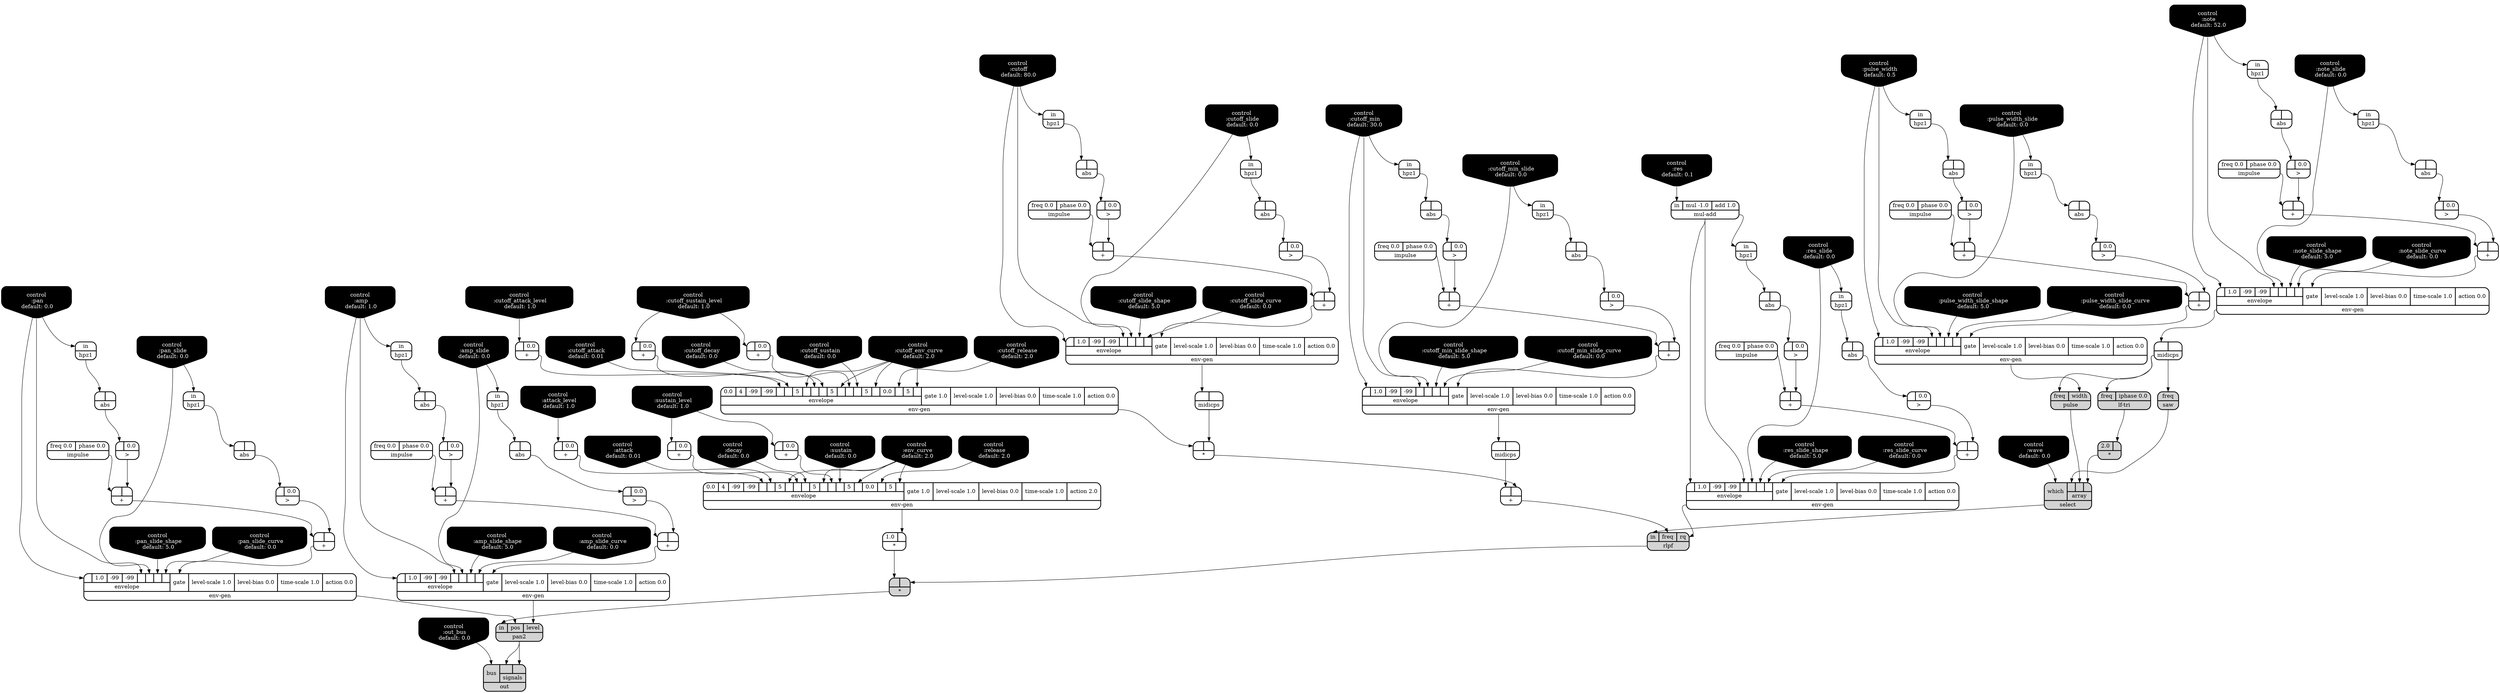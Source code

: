 digraph synthdef {
68 [label = "{{ <a> 2.0|<b> } |<__UG_NAME__>* }" style="filled, bold, rounded"  shape=record rankdir=LR];
73 [label = "{{ <a> 1.0|<b> } |<__UG_NAME__>* }" style="bold, rounded" shape=record rankdir=LR];
101 [label = "{{ <a> |<b> } |<__UG_NAME__>* }" style="bold, rounded" shape=record rankdir=LR];
115 [label = "{{ <a> |<b> } |<__UG_NAME__>* }" style="filled, bold, rounded"  shape=record rankdir=LR];
48 [label = "{{ <a> |<b> } |<__UG_NAME__>+ }" style="bold, rounded" shape=record rankdir=LR];
52 [label = "{{ <a> |<b> } |<__UG_NAME__>+ }" style="bold, rounded" shape=record rankdir=LR];
62 [label = "{{ <a> |<b> } |<__UG_NAME__>+ }" style="bold, rounded" shape=record rankdir=LR];
64 [label = "{{ <a> |<b> } |<__UG_NAME__>+ }" style="bold, rounded" shape=record rankdir=LR];
69 [label = "{{ <a> |<b> 0.0} |<__UG_NAME__>+ }" style="bold, rounded" shape=record rankdir=LR];
70 [label = "{{ <a> |<b> 0.0} |<__UG_NAME__>+ }" style="bold, rounded" shape=record rankdir=LR];
71 [label = "{{ <a> |<b> 0.0} |<__UG_NAME__>+ }" style="bold, rounded" shape=record rankdir=LR];
79 [label = "{{ <a> |<b> } |<__UG_NAME__>+ }" style="bold, rounded" shape=record rankdir=LR];
83 [label = "{{ <a> |<b> } |<__UG_NAME__>+ }" style="bold, rounded" shape=record rankdir=LR];
89 [label = "{{ <a> |<b> 0.0} |<__UG_NAME__>+ }" style="bold, rounded" shape=record rankdir=LR];
90 [label = "{{ <a> |<b> 0.0} |<__UG_NAME__>+ }" style="bold, rounded" shape=record rankdir=LR];
91 [label = "{{ <a> |<b> 0.0} |<__UG_NAME__>+ }" style="bold, rounded" shape=record rankdir=LR];
94 [label = "{{ <a> |<b> } |<__UG_NAME__>+ }" style="bold, rounded" shape=record rankdir=LR];
98 [label = "{{ <a> |<b> } |<__UG_NAME__>+ }" style="bold, rounded" shape=record rankdir=LR];
102 [label = "{{ <a> |<b> } |<__UG_NAME__>+ }" style="bold, rounded" shape=record rankdir=LR];
108 [label = "{{ <a> |<b> } |<__UG_NAME__>+ }" style="bold, rounded" shape=record rankdir=LR];
112 [label = "{{ <a> |<b> } |<__UG_NAME__>+ }" style="bold, rounded" shape=record rankdir=LR];
125 [label = "{{ <a> |<b> } |<__UG_NAME__>+ }" style="bold, rounded" shape=record rankdir=LR];
127 [label = "{{ <a> |<b> } |<__UG_NAME__>+ }" style="bold, rounded" shape=record rankdir=LR];
130 [label = "{{ <a> |<b> } |<__UG_NAME__>+ }" style="bold, rounded" shape=record rankdir=LR];
134 [label = "{{ <a> |<b> } |<__UG_NAME__>+ }" style="bold, rounded" shape=record rankdir=LR];
47 [label = "{{ <a> |<b> 0.0} |<__UG_NAME__>\> }" style="bold, rounded" shape=record rankdir=LR];
51 [label = "{{ <a> |<b> 0.0} |<__UG_NAME__>\> }" style="bold, rounded" shape=record rankdir=LR];
57 [label = "{{ <a> |<b> 0.0} |<__UG_NAME__>\> }" style="bold, rounded" shape=record rankdir=LR];
61 [label = "{{ <a> |<b> 0.0} |<__UG_NAME__>\> }" style="bold, rounded" shape=record rankdir=LR];
63 [label = "{{ <a> |<b> 0.0} |<__UG_NAME__>\> }" style="bold, rounded" shape=record rankdir=LR];
78 [label = "{{ <a> |<b> 0.0} |<__UG_NAME__>\> }" style="bold, rounded" shape=record rankdir=LR];
82 [label = "{{ <a> |<b> 0.0} |<__UG_NAME__>\> }" style="bold, rounded" shape=record rankdir=LR];
97 [label = "{{ <a> |<b> 0.0} |<__UG_NAME__>\> }" style="bold, rounded" shape=record rankdir=LR];
107 [label = "{{ <a> |<b> 0.0} |<__UG_NAME__>\> }" style="bold, rounded" shape=record rankdir=LR];
111 [label = "{{ <a> |<b> 0.0} |<__UG_NAME__>\> }" style="bold, rounded" shape=record rankdir=LR];
123 [label = "{{ <a> |<b> 0.0} |<__UG_NAME__>\> }" style="bold, rounded" shape=record rankdir=LR];
124 [label = "{{ <a> |<b> 0.0} |<__UG_NAME__>\> }" style="bold, rounded" shape=record rankdir=LR];
126 [label = "{{ <a> |<b> 0.0} |<__UG_NAME__>\> }" style="bold, rounded" shape=record rankdir=LR];
133 [label = "{{ <a> |<b> 0.0} |<__UG_NAME__>\> }" style="bold, rounded" shape=record rankdir=LR];
46 [label = "{{ <a> |<b> } |<__UG_NAME__>abs }" style="bold, rounded" shape=record rankdir=LR];
50 [label = "{{ <a> |<b> } |<__UG_NAME__>abs }" style="bold, rounded" shape=record rankdir=LR];
54 [label = "{{ <a> |<b> } |<__UG_NAME__>abs }" style="bold, rounded" shape=record rankdir=LR];
56 [label = "{{ <a> |<b> } |<__UG_NAME__>abs }" style="bold, rounded" shape=record rankdir=LR];
60 [label = "{{ <a> |<b> } |<__UG_NAME__>abs }" style="bold, rounded" shape=record rankdir=LR];
77 [label = "{{ <a> |<b> } |<__UG_NAME__>abs }" style="bold, rounded" shape=record rankdir=LR];
81 [label = "{{ <a> |<b> } |<__UG_NAME__>abs }" style="bold, rounded" shape=record rankdir=LR];
96 [label = "{{ <a> |<b> } |<__UG_NAME__>abs }" style="bold, rounded" shape=record rankdir=LR];
106 [label = "{{ <a> |<b> } |<__UG_NAME__>abs }" style="bold, rounded" shape=record rankdir=LR];
110 [label = "{{ <a> |<b> } |<__UG_NAME__>abs }" style="bold, rounded" shape=record rankdir=LR];
117 [label = "{{ <a> |<b> } |<__UG_NAME__>abs }" style="bold, rounded" shape=record rankdir=LR];
120 [label = "{{ <a> |<b> } |<__UG_NAME__>abs }" style="bold, rounded" shape=record rankdir=LR];
122 [label = "{{ <a> |<b> } |<__UG_NAME__>abs }" style="bold, rounded" shape=record rankdir=LR];
132 [label = "{{ <a> |<b> } |<__UG_NAME__>abs }" style="bold, rounded" shape=record rankdir=LR];
0 [label = "control
 :note
 default: 52.0" shape=invhouse style="rounded, filled, bold" fillcolor=black fontcolor=white ]; 
1 [label = "control
 :note_slide
 default: 0.0" shape=invhouse style="rounded, filled, bold" fillcolor=black fontcolor=white ]; 
2 [label = "control
 :note_slide_shape
 default: 5.0" shape=invhouse style="rounded, filled, bold" fillcolor=black fontcolor=white ]; 
3 [label = "control
 :note_slide_curve
 default: 0.0" shape=invhouse style="rounded, filled, bold" fillcolor=black fontcolor=white ]; 
4 [label = "control
 :amp
 default: 1.0" shape=invhouse style="rounded, filled, bold" fillcolor=black fontcolor=white ]; 
5 [label = "control
 :amp_slide
 default: 0.0" shape=invhouse style="rounded, filled, bold" fillcolor=black fontcolor=white ]; 
6 [label = "control
 :amp_slide_shape
 default: 5.0" shape=invhouse style="rounded, filled, bold" fillcolor=black fontcolor=white ]; 
7 [label = "control
 :amp_slide_curve
 default: 0.0" shape=invhouse style="rounded, filled, bold" fillcolor=black fontcolor=white ]; 
8 [label = "control
 :pan
 default: 0.0" shape=invhouse style="rounded, filled, bold" fillcolor=black fontcolor=white ]; 
9 [label = "control
 :pan_slide
 default: 0.0" shape=invhouse style="rounded, filled, bold" fillcolor=black fontcolor=white ]; 
10 [label = "control
 :pan_slide_shape
 default: 5.0" shape=invhouse style="rounded, filled, bold" fillcolor=black fontcolor=white ]; 
11 [label = "control
 :pan_slide_curve
 default: 0.0" shape=invhouse style="rounded, filled, bold" fillcolor=black fontcolor=white ]; 
12 [label = "control
 :attack
 default: 0.01" shape=invhouse style="rounded, filled, bold" fillcolor=black fontcolor=white ]; 
13 [label = "control
 :sustain
 default: 0.0" shape=invhouse style="rounded, filled, bold" fillcolor=black fontcolor=white ]; 
14 [label = "control
 :decay
 default: 0.0" shape=invhouse style="rounded, filled, bold" fillcolor=black fontcolor=white ]; 
15 [label = "control
 :release
 default: 2.0" shape=invhouse style="rounded, filled, bold" fillcolor=black fontcolor=white ]; 
16 [label = "control
 :attack_level
 default: 1.0" shape=invhouse style="rounded, filled, bold" fillcolor=black fontcolor=white ]; 
17 [label = "control
 :sustain_level
 default: 1.0" shape=invhouse style="rounded, filled, bold" fillcolor=black fontcolor=white ]; 
18 [label = "control
 :env_curve
 default: 2.0" shape=invhouse style="rounded, filled, bold" fillcolor=black fontcolor=white ]; 
19 [label = "control
 :cutoff
 default: 80.0" shape=invhouse style="rounded, filled, bold" fillcolor=black fontcolor=white ]; 
20 [label = "control
 :cutoff_slide
 default: 0.0" shape=invhouse style="rounded, filled, bold" fillcolor=black fontcolor=white ]; 
21 [label = "control
 :cutoff_slide_shape
 default: 5.0" shape=invhouse style="rounded, filled, bold" fillcolor=black fontcolor=white ]; 
22 [label = "control
 :cutoff_slide_curve
 default: 0.0" shape=invhouse style="rounded, filled, bold" fillcolor=black fontcolor=white ]; 
23 [label = "control
 :cutoff_attack
 default: 0.01" shape=invhouse style="rounded, filled, bold" fillcolor=black fontcolor=white ]; 
24 [label = "control
 :cutoff_sustain
 default: 0.0" shape=invhouse style="rounded, filled, bold" fillcolor=black fontcolor=white ]; 
25 [label = "control
 :cutoff_decay
 default: 0.0" shape=invhouse style="rounded, filled, bold" fillcolor=black fontcolor=white ]; 
26 [label = "control
 :cutoff_release
 default: 2.0" shape=invhouse style="rounded, filled, bold" fillcolor=black fontcolor=white ]; 
27 [label = "control
 :cutoff_min
 default: 30.0" shape=invhouse style="rounded, filled, bold" fillcolor=black fontcolor=white ]; 
28 [label = "control
 :cutoff_min_slide
 default: 0.0" shape=invhouse style="rounded, filled, bold" fillcolor=black fontcolor=white ]; 
29 [label = "control
 :cutoff_min_slide_shape
 default: 5.0" shape=invhouse style="rounded, filled, bold" fillcolor=black fontcolor=white ]; 
30 [label = "control
 :cutoff_min_slide_curve
 default: 0.0" shape=invhouse style="rounded, filled, bold" fillcolor=black fontcolor=white ]; 
31 [label = "control
 :cutoff_attack_level
 default: 1.0" shape=invhouse style="rounded, filled, bold" fillcolor=black fontcolor=white ]; 
32 [label = "control
 :cutoff_sustain_level
 default: 1.0" shape=invhouse style="rounded, filled, bold" fillcolor=black fontcolor=white ]; 
33 [label = "control
 :cutoff_env_curve
 default: 2.0" shape=invhouse style="rounded, filled, bold" fillcolor=black fontcolor=white ]; 
34 [label = "control
 :res
 default: 0.1" shape=invhouse style="rounded, filled, bold" fillcolor=black fontcolor=white ]; 
35 [label = "control
 :res_slide
 default: 0.0" shape=invhouse style="rounded, filled, bold" fillcolor=black fontcolor=white ]; 
36 [label = "control
 :res_slide_shape
 default: 5.0" shape=invhouse style="rounded, filled, bold" fillcolor=black fontcolor=white ]; 
37 [label = "control
 :res_slide_curve
 default: 0.0" shape=invhouse style="rounded, filled, bold" fillcolor=black fontcolor=white ]; 
38 [label = "control
 :wave
 default: 0.0" shape=invhouse style="rounded, filled, bold" fillcolor=black fontcolor=white ]; 
39 [label = "control
 :pulse_width
 default: 0.5" shape=invhouse style="rounded, filled, bold" fillcolor=black fontcolor=white ]; 
40 [label = "control
 :pulse_width_slide
 default: 0.0" shape=invhouse style="rounded, filled, bold" fillcolor=black fontcolor=white ]; 
41 [label = "control
 :pulse_width_slide_shape
 default: 5.0" shape=invhouse style="rounded, filled, bold" fillcolor=black fontcolor=white ]; 
42 [label = "control
 :pulse_width_slide_curve
 default: 0.0" shape=invhouse style="rounded, filled, bold" fillcolor=black fontcolor=white ]; 
43 [label = "control
 :out_bus
 default: 0.0" shape=invhouse style="rounded, filled, bold" fillcolor=black fontcolor=white ]; 
65 [label = "{{ {{<envelope___control___0>|1.0|-99|-99|<envelope___control___4>|<envelope___control___5>|<envelope___control___6>|<envelope___control___7>}|envelope}|<gate> gate|<level____scale> level-scale 1.0|<level____bias> level-bias 0.0|<time____scale> time-scale 1.0|<action> action 0.0} |<__UG_NAME__>env-gen }" style="bold, rounded" shape=record rankdir=LR];
72 [label = "{{ {{0.0|4|-99|-99|<envelope___binary____op____u____gen___4>|<envelope___control___5>|5|<envelope___control___7>|<envelope___binary____op____u____gen___8>|<envelope___control___9>|5|<envelope___control___11>|<envelope___binary____op____u____gen___12>|<envelope___control___13>|5|<envelope___control___15>|0.0|<envelope___control___17>|5|<envelope___control___19>}|envelope}|<gate> gate 1.0|<level____scale> level-scale 1.0|<level____bias> level-bias 0.0|<time____scale> time-scale 1.0|<action> action 2.0} |<__UG_NAME__>env-gen }" style="bold, rounded" shape=record rankdir=LR];
84 [label = "{{ {{<envelope___control___0>|1.0|-99|-99|<envelope___control___4>|<envelope___control___5>|<envelope___control___6>|<envelope___control___7>}|envelope}|<gate> gate|<level____scale> level-scale 1.0|<level____bias> level-bias 0.0|<time____scale> time-scale 1.0|<action> action 0.0} |<__UG_NAME__>env-gen }" style="bold, rounded" shape=record rankdir=LR];
87 [label = "{{ {{<envelope___control___0>|1.0|-99|-99|<envelope___control___4>|<envelope___control___5>|<envelope___control___6>|<envelope___control___7>}|envelope}|<gate> gate|<level____scale> level-scale 1.0|<level____bias> level-bias 0.0|<time____scale> time-scale 1.0|<action> action 0.0} |<__UG_NAME__>env-gen }" style="bold, rounded" shape=record rankdir=LR];
92 [label = "{{ {{0.0|4|-99|-99|<envelope___binary____op____u____gen___4>|<envelope___control___5>|5|<envelope___control___7>|<envelope___binary____op____u____gen___8>|<envelope___control___9>|5|<envelope___control___11>|<envelope___binary____op____u____gen___12>|<envelope___control___13>|5|<envelope___control___15>|0.0|<envelope___control___17>|5|<envelope___control___19>}|envelope}|<gate> gate 1.0|<level____scale> level-scale 1.0|<level____bias> level-bias 0.0|<time____scale> time-scale 1.0|<action> action 0.0} |<__UG_NAME__>env-gen }" style="bold, rounded" shape=record rankdir=LR];
99 [label = "{{ {{<envelope___control___0>|1.0|-99|-99|<envelope___control___4>|<envelope___control___5>|<envelope___control___6>|<envelope___control___7>}|envelope}|<gate> gate|<level____scale> level-scale 1.0|<level____bias> level-bias 0.0|<time____scale> time-scale 1.0|<action> action 0.0} |<__UG_NAME__>env-gen }" style="bold, rounded" shape=record rankdir=LR];
113 [label = "{{ {{<envelope___mul____add___0>|1.0|-99|-99|<envelope___mul____add___4>|<envelope___control___5>|<envelope___control___6>|<envelope___control___7>}|envelope}|<gate> gate|<level____scale> level-scale 1.0|<level____bias> level-bias 0.0|<time____scale> time-scale 1.0|<action> action 0.0} |<__UG_NAME__>env-gen }" style="bold, rounded" shape=record rankdir=LR];
128 [label = "{{ {{<envelope___control___0>|1.0|-99|-99|<envelope___control___4>|<envelope___control___5>|<envelope___control___6>|<envelope___control___7>}|envelope}|<gate> gate|<level____scale> level-scale 1.0|<level____bias> level-bias 0.0|<time____scale> time-scale 1.0|<action> action 0.0} |<__UG_NAME__>env-gen }" style="bold, rounded" shape=record rankdir=LR];
135 [label = "{{ {{<envelope___control___0>|1.0|-99|-99|<envelope___control___4>|<envelope___control___5>|<envelope___control___6>|<envelope___control___7>}|envelope}|<gate> gate|<level____scale> level-scale 1.0|<level____bias> level-bias 0.0|<time____scale> time-scale 1.0|<action> action 0.0} |<__UG_NAME__>env-gen }" style="bold, rounded" shape=record rankdir=LR];
45 [label = "{{ <in> in} |<__UG_NAME__>hpz1 }" style="bold, rounded" shape=record rankdir=LR];
49 [label = "{{ <in> in} |<__UG_NAME__>hpz1 }" style="bold, rounded" shape=record rankdir=LR];
53 [label = "{{ <in> in} |<__UG_NAME__>hpz1 }" style="bold, rounded" shape=record rankdir=LR];
55 [label = "{{ <in> in} |<__UG_NAME__>hpz1 }" style="bold, rounded" shape=record rankdir=LR];
59 [label = "{{ <in> in} |<__UG_NAME__>hpz1 }" style="bold, rounded" shape=record rankdir=LR];
76 [label = "{{ <in> in} |<__UG_NAME__>hpz1 }" style="bold, rounded" shape=record rankdir=LR];
80 [label = "{{ <in> in} |<__UG_NAME__>hpz1 }" style="bold, rounded" shape=record rankdir=LR];
95 [label = "{{ <in> in} |<__UG_NAME__>hpz1 }" style="bold, rounded" shape=record rankdir=LR];
105 [label = "{{ <in> in} |<__UG_NAME__>hpz1 }" style="bold, rounded" shape=record rankdir=LR];
109 [label = "{{ <in> in} |<__UG_NAME__>hpz1 }" style="bold, rounded" shape=record rankdir=LR];
116 [label = "{{ <in> in} |<__UG_NAME__>hpz1 }" style="bold, rounded" shape=record rankdir=LR];
119 [label = "{{ <in> in} |<__UG_NAME__>hpz1 }" style="bold, rounded" shape=record rankdir=LR];
121 [label = "{{ <in> in} |<__UG_NAME__>hpz1 }" style="bold, rounded" shape=record rankdir=LR];
131 [label = "{{ <in> in} |<__UG_NAME__>hpz1 }" style="bold, rounded" shape=record rankdir=LR];
44 [label = "{{ <freq> freq 0.0|<phase> phase 0.0} |<__UG_NAME__>impulse }" style="bold, rounded" shape=record rankdir=LR];
58 [label = "{{ <freq> freq 0.0|<phase> phase 0.0} |<__UG_NAME__>impulse }" style="bold, rounded" shape=record rankdir=LR];
75 [label = "{{ <freq> freq 0.0|<phase> phase 0.0} |<__UG_NAME__>impulse }" style="bold, rounded" shape=record rankdir=LR];
93 [label = "{{ <freq> freq 0.0|<phase> phase 0.0} |<__UG_NAME__>impulse }" style="bold, rounded" shape=record rankdir=LR];
103 [label = "{{ <freq> freq 0.0|<phase> phase 0.0} |<__UG_NAME__>impulse }" style="bold, rounded" shape=record rankdir=LR];
118 [label = "{{ <freq> freq 0.0|<phase> phase 0.0} |<__UG_NAME__>impulse }" style="bold, rounded" shape=record rankdir=LR];
129 [label = "{{ <freq> freq 0.0|<phase> phase 0.0} |<__UG_NAME__>impulse }" style="bold, rounded" shape=record rankdir=LR];
67 [label = "{{ <freq> freq|<iphase> iphase 0.0} |<__UG_NAME__>lf-tri }" style="filled, bold, rounded"  shape=record rankdir=LR];
66 [label = "{{ <a> |<b> } |<__UG_NAME__>midicps }" style="bold, rounded" shape=record rankdir=LR];
88 [label = "{{ <a> |<b> } |<__UG_NAME__>midicps }" style="bold, rounded" shape=record rankdir=LR];
100 [label = "{{ <a> |<b> } |<__UG_NAME__>midicps }" style="bold, rounded" shape=record rankdir=LR];
104 [label = "{{ <in> in|<mul> mul -1.0|<add> add 1.0} |<__UG_NAME__>mul-add }" style="bold, rounded" shape=record rankdir=LR];
137 [label = "{{ <bus> bus|{{<signals___pan2___0>|<signals___pan2___1>}|signals}} |<__UG_NAME__>out }" style="filled, bold, rounded"  shape=record rankdir=LR];
136 [label = "{{ <in> in|<pos> pos|<level> level} |<__UG_NAME__>pan2 }" style="filled, bold, rounded"  shape=record rankdir=LR];
85 [label = "{{ <freq> freq|<width> width} |<__UG_NAME__>pulse }" style="filled, bold, rounded"  shape=record rankdir=LR];
114 [label = "{{ <in> in|<freq> freq|<rq> rq} |<__UG_NAME__>rlpf }" style="filled, bold, rounded"  shape=record rankdir=LR];
74 [label = "{{ <freq> freq} |<__UG_NAME__>saw }" style="filled, bold, rounded"  shape=record rankdir=LR];
86 [label = "{{ <which> which|{{<array___saw___0>|<array___pulse___1>|<array___binary____op____u____gen___2>}|array}} |<__UG_NAME__>select }" style="filled, bold, rounded"  shape=record rankdir=LR];

67:__UG_NAME__ -> 68:b ;
72:__UG_NAME__ -> 73:b ;
100:__UG_NAME__ -> 101:b ;
92:__UG_NAME__ -> 101:a ;
114:__UG_NAME__ -> 115:b ;
73:__UG_NAME__ -> 115:a ;
47:__UG_NAME__ -> 48:b ;
44:__UG_NAME__ -> 48:a ;
51:__UG_NAME__ -> 52:b ;
48:__UG_NAME__ -> 52:a ;
61:__UG_NAME__ -> 62:b ;
58:__UG_NAME__ -> 62:a ;
63:__UG_NAME__ -> 64:b ;
62:__UG_NAME__ -> 64:a ;
16:__UG_NAME__ -> 69:a ;
17:__UG_NAME__ -> 70:a ;
17:__UG_NAME__ -> 71:a ;
78:__UG_NAME__ -> 79:b ;
75:__UG_NAME__ -> 79:a ;
82:__UG_NAME__ -> 83:b ;
79:__UG_NAME__ -> 83:a ;
31:__UG_NAME__ -> 89:a ;
32:__UG_NAME__ -> 90:a ;
32:__UG_NAME__ -> 91:a ;
57:__UG_NAME__ -> 94:b ;
93:__UG_NAME__ -> 94:a ;
97:__UG_NAME__ -> 98:b ;
94:__UG_NAME__ -> 98:a ;
101:__UG_NAME__ -> 102:b ;
88:__UG_NAME__ -> 102:a ;
107:__UG_NAME__ -> 108:b ;
103:__UG_NAME__ -> 108:a ;
111:__UG_NAME__ -> 112:b ;
108:__UG_NAME__ -> 112:a ;
123:__UG_NAME__ -> 125:b ;
118:__UG_NAME__ -> 125:a ;
126:__UG_NAME__ -> 127:b ;
125:__UG_NAME__ -> 127:a ;
124:__UG_NAME__ -> 130:b ;
129:__UG_NAME__ -> 130:a ;
133:__UG_NAME__ -> 134:b ;
130:__UG_NAME__ -> 134:a ;
46:__UG_NAME__ -> 47:a ;
50:__UG_NAME__ -> 51:a ;
56:__UG_NAME__ -> 57:a ;
60:__UG_NAME__ -> 61:a ;
54:__UG_NAME__ -> 63:a ;
77:__UG_NAME__ -> 78:a ;
81:__UG_NAME__ -> 82:a ;
96:__UG_NAME__ -> 97:a ;
106:__UG_NAME__ -> 107:a ;
110:__UG_NAME__ -> 111:a ;
122:__UG_NAME__ -> 123:a ;
117:__UG_NAME__ -> 124:a ;
120:__UG_NAME__ -> 126:a ;
132:__UG_NAME__ -> 133:a ;
45:__UG_NAME__ -> 46:a ;
49:__UG_NAME__ -> 50:a ;
53:__UG_NAME__ -> 54:a ;
55:__UG_NAME__ -> 56:a ;
59:__UG_NAME__ -> 60:a ;
76:__UG_NAME__ -> 77:a ;
80:__UG_NAME__ -> 81:a ;
95:__UG_NAME__ -> 96:a ;
105:__UG_NAME__ -> 106:a ;
109:__UG_NAME__ -> 110:a ;
116:__UG_NAME__ -> 117:a ;
119:__UG_NAME__ -> 120:a ;
121:__UG_NAME__ -> 122:a ;
131:__UG_NAME__ -> 132:a ;
64:__UG_NAME__ -> 65:gate ;
0:__UG_NAME__ -> 65:envelope___control___0 ;
0:__UG_NAME__ -> 65:envelope___control___4 ;
1:__UG_NAME__ -> 65:envelope___control___5 ;
2:__UG_NAME__ -> 65:envelope___control___6 ;
3:__UG_NAME__ -> 65:envelope___control___7 ;
69:__UG_NAME__ -> 72:envelope___binary____op____u____gen___4 ;
12:__UG_NAME__ -> 72:envelope___control___5 ;
18:__UG_NAME__ -> 72:envelope___control___7 ;
70:__UG_NAME__ -> 72:envelope___binary____op____u____gen___8 ;
14:__UG_NAME__ -> 72:envelope___control___9 ;
18:__UG_NAME__ -> 72:envelope___control___11 ;
71:__UG_NAME__ -> 72:envelope___binary____op____u____gen___12 ;
13:__UG_NAME__ -> 72:envelope___control___13 ;
18:__UG_NAME__ -> 72:envelope___control___15 ;
15:__UG_NAME__ -> 72:envelope___control___17 ;
18:__UG_NAME__ -> 72:envelope___control___19 ;
83:__UG_NAME__ -> 84:gate ;
39:__UG_NAME__ -> 84:envelope___control___0 ;
39:__UG_NAME__ -> 84:envelope___control___4 ;
40:__UG_NAME__ -> 84:envelope___control___5 ;
41:__UG_NAME__ -> 84:envelope___control___6 ;
42:__UG_NAME__ -> 84:envelope___control___7 ;
52:__UG_NAME__ -> 87:gate ;
27:__UG_NAME__ -> 87:envelope___control___0 ;
27:__UG_NAME__ -> 87:envelope___control___4 ;
28:__UG_NAME__ -> 87:envelope___control___5 ;
29:__UG_NAME__ -> 87:envelope___control___6 ;
30:__UG_NAME__ -> 87:envelope___control___7 ;
89:__UG_NAME__ -> 92:envelope___binary____op____u____gen___4 ;
23:__UG_NAME__ -> 92:envelope___control___5 ;
33:__UG_NAME__ -> 92:envelope___control___7 ;
90:__UG_NAME__ -> 92:envelope___binary____op____u____gen___8 ;
25:__UG_NAME__ -> 92:envelope___control___9 ;
33:__UG_NAME__ -> 92:envelope___control___11 ;
91:__UG_NAME__ -> 92:envelope___binary____op____u____gen___12 ;
24:__UG_NAME__ -> 92:envelope___control___13 ;
33:__UG_NAME__ -> 92:envelope___control___15 ;
26:__UG_NAME__ -> 92:envelope___control___17 ;
33:__UG_NAME__ -> 92:envelope___control___19 ;
98:__UG_NAME__ -> 99:gate ;
19:__UG_NAME__ -> 99:envelope___control___0 ;
19:__UG_NAME__ -> 99:envelope___control___4 ;
20:__UG_NAME__ -> 99:envelope___control___5 ;
21:__UG_NAME__ -> 99:envelope___control___6 ;
22:__UG_NAME__ -> 99:envelope___control___7 ;
112:__UG_NAME__ -> 113:gate ;
104:__UG_NAME__ -> 113:envelope___mul____add___0 ;
104:__UG_NAME__ -> 113:envelope___mul____add___4 ;
35:__UG_NAME__ -> 113:envelope___control___5 ;
36:__UG_NAME__ -> 113:envelope___control___6 ;
37:__UG_NAME__ -> 113:envelope___control___7 ;
127:__UG_NAME__ -> 128:gate ;
8:__UG_NAME__ -> 128:envelope___control___0 ;
8:__UG_NAME__ -> 128:envelope___control___4 ;
9:__UG_NAME__ -> 128:envelope___control___5 ;
10:__UG_NAME__ -> 128:envelope___control___6 ;
11:__UG_NAME__ -> 128:envelope___control___7 ;
134:__UG_NAME__ -> 135:gate ;
4:__UG_NAME__ -> 135:envelope___control___0 ;
4:__UG_NAME__ -> 135:envelope___control___4 ;
5:__UG_NAME__ -> 135:envelope___control___5 ;
6:__UG_NAME__ -> 135:envelope___control___6 ;
7:__UG_NAME__ -> 135:envelope___control___7 ;
27:__UG_NAME__ -> 45:in ;
28:__UG_NAME__ -> 49:in ;
1:__UG_NAME__ -> 53:in ;
19:__UG_NAME__ -> 55:in ;
0:__UG_NAME__ -> 59:in ;
39:__UG_NAME__ -> 76:in ;
40:__UG_NAME__ -> 80:in ;
20:__UG_NAME__ -> 95:in ;
104:__UG_NAME__ -> 105:in ;
35:__UG_NAME__ -> 109:in ;
4:__UG_NAME__ -> 116:in ;
9:__UG_NAME__ -> 119:in ;
8:__UG_NAME__ -> 121:in ;
5:__UG_NAME__ -> 131:in ;
66:__UG_NAME__ -> 67:freq ;
65:__UG_NAME__ -> 66:a ;
87:__UG_NAME__ -> 88:a ;
99:__UG_NAME__ -> 100:a ;
34:__UG_NAME__ -> 104:in ;
136:__UG_NAME__ -> 137:signals___pan2___0 ;
136:__UG_NAME__ -> 137:signals___pan2___1 ;
43:__UG_NAME__ -> 137:bus ;
135:__UG_NAME__ -> 136:level ;
128:__UG_NAME__ -> 136:pos ;
115:__UG_NAME__ -> 136:in ;
84:__UG_NAME__ -> 85:width ;
66:__UG_NAME__ -> 85:freq ;
113:__UG_NAME__ -> 114:rq ;
102:__UG_NAME__ -> 114:freq ;
86:__UG_NAME__ -> 114:in ;
66:__UG_NAME__ -> 74:freq ;
74:__UG_NAME__ -> 86:array___saw___0 ;
85:__UG_NAME__ -> 86:array___pulse___1 ;
68:__UG_NAME__ -> 86:array___binary____op____u____gen___2 ;
38:__UG_NAME__ -> 86:which ;

}